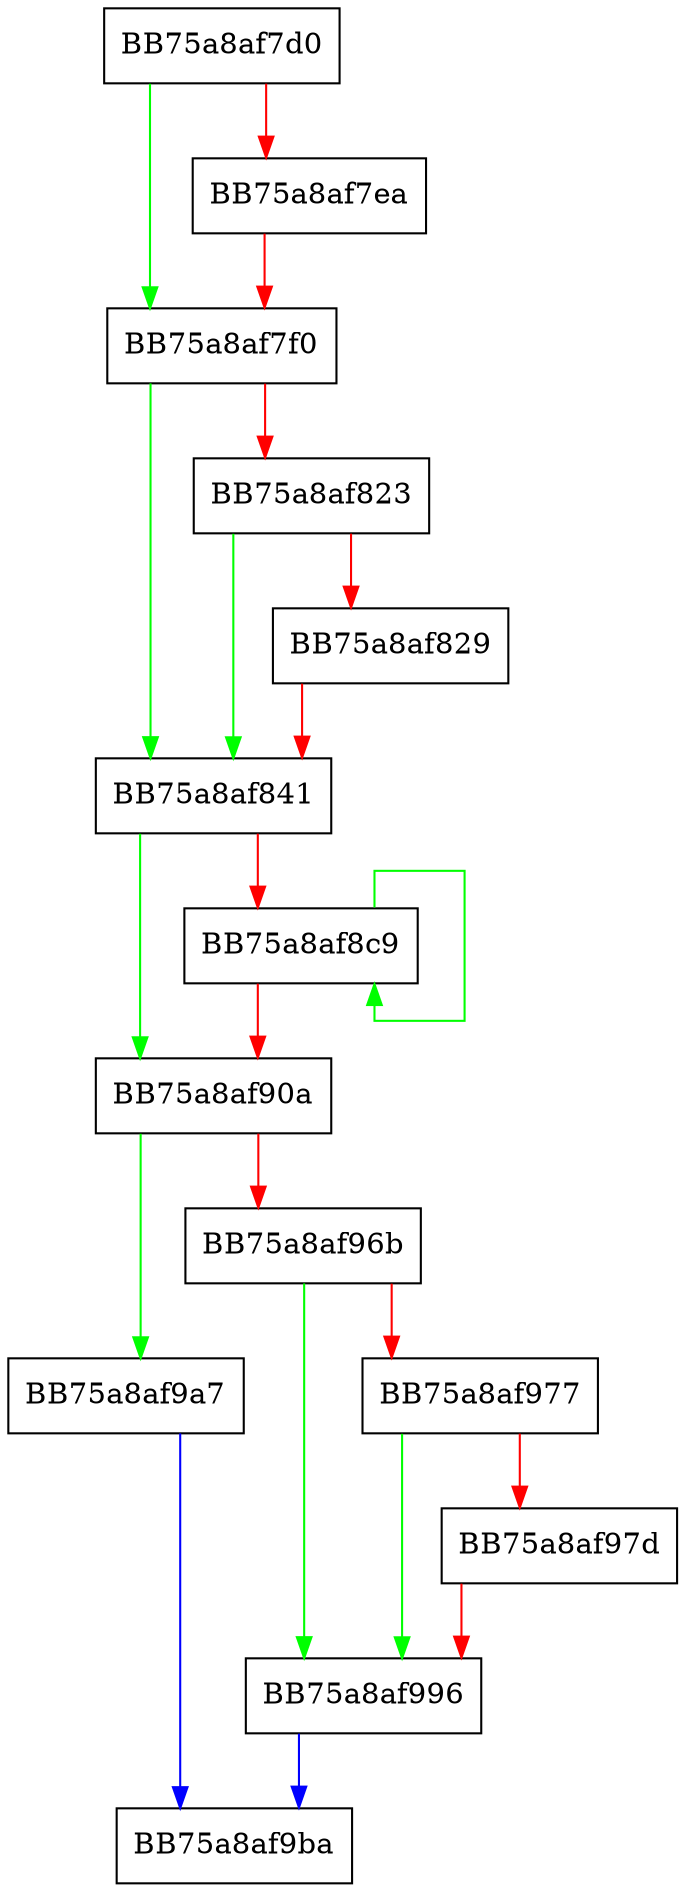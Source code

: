 digraph ServerUpdateSettings {
  node [shape="box"];
  graph [splines=ortho];
  BB75a8af7d0 -> BB75a8af7f0 [color="green"];
  BB75a8af7d0 -> BB75a8af7ea [color="red"];
  BB75a8af7ea -> BB75a8af7f0 [color="red"];
  BB75a8af7f0 -> BB75a8af841 [color="green"];
  BB75a8af7f0 -> BB75a8af823 [color="red"];
  BB75a8af823 -> BB75a8af841 [color="green"];
  BB75a8af823 -> BB75a8af829 [color="red"];
  BB75a8af829 -> BB75a8af841 [color="red"];
  BB75a8af841 -> BB75a8af90a [color="green"];
  BB75a8af841 -> BB75a8af8c9 [color="red"];
  BB75a8af8c9 -> BB75a8af8c9 [color="green"];
  BB75a8af8c9 -> BB75a8af90a [color="red"];
  BB75a8af90a -> BB75a8af9a7 [color="green"];
  BB75a8af90a -> BB75a8af96b [color="red"];
  BB75a8af96b -> BB75a8af996 [color="green"];
  BB75a8af96b -> BB75a8af977 [color="red"];
  BB75a8af977 -> BB75a8af996 [color="green"];
  BB75a8af977 -> BB75a8af97d [color="red"];
  BB75a8af97d -> BB75a8af996 [color="red"];
  BB75a8af996 -> BB75a8af9ba [color="blue"];
  BB75a8af9a7 -> BB75a8af9ba [color="blue"];
}